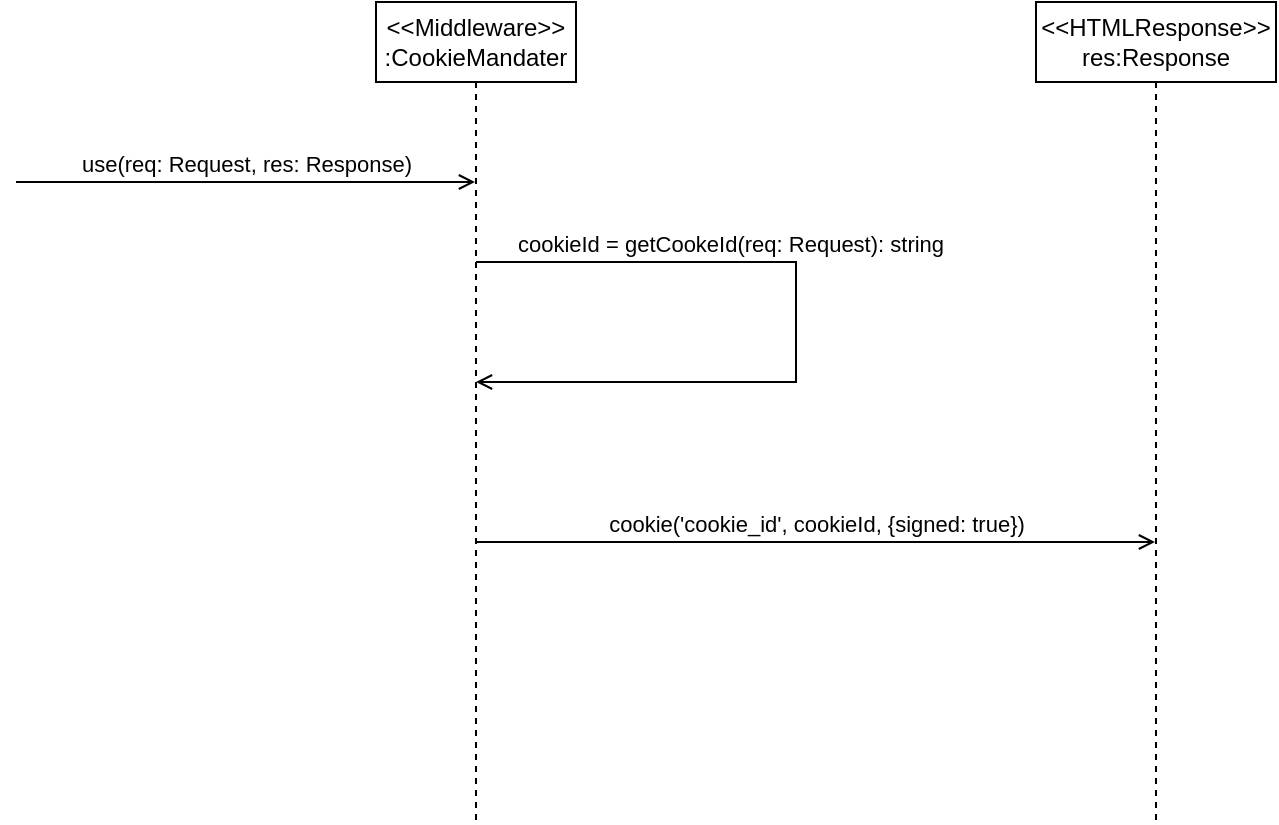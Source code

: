 <mxfile version="23.1.2" type="device">
  <diagram name="Page-1" id="eWNFTODbsNEbKW2weoXc">
    <mxGraphModel dx="853" dy="420" grid="1" gridSize="10" guides="1" tooltips="1" connect="1" arrows="1" fold="1" page="1" pageScale="1" pageWidth="850" pageHeight="1100" math="0" shadow="0">
      <root>
        <mxCell id="0" />
        <mxCell id="1" parent="0" />
        <mxCell id="jf6anLaMxtP3-ds537sN-1" value="&amp;lt;&amp;lt;Middleware&amp;gt;&amp;gt;&lt;br&gt;:CookieMandater" style="shape=umlLifeline;perimeter=lifelinePerimeter;whiteSpace=wrap;html=1;container=1;dropTarget=0;collapsible=0;recursiveResize=0;outlineConnect=0;portConstraint=eastwest;newEdgeStyle={&quot;edgeStyle&quot;:&quot;elbowEdgeStyle&quot;,&quot;elbow&quot;:&quot;vertical&quot;,&quot;curved&quot;:0,&quot;rounded&quot;:0};" vertex="1" parent="1">
          <mxGeometry x="260" y="40" width="100" height="410" as="geometry" />
        </mxCell>
        <mxCell id="jf6anLaMxtP3-ds537sN-3" value="use(req: Request, res: Response)" style="html=1;verticalAlign=bottom;labelBackgroundColor=none;endArrow=open;endFill=0;rounded=0;" edge="1" parent="1" target="jf6anLaMxtP3-ds537sN-1">
          <mxGeometry width="160" relative="1" as="geometry">
            <mxPoint x="80" y="130" as="sourcePoint" />
            <mxPoint x="260" y="130" as="targetPoint" />
          </mxGeometry>
        </mxCell>
        <mxCell id="jf6anLaMxtP3-ds537sN-4" value="cookieId = getCookeId(req: Request): string" style="html=1;verticalAlign=bottom;labelBackgroundColor=none;endArrow=open;endFill=0;rounded=0;" edge="1" parent="1" source="jf6anLaMxtP3-ds537sN-1" target="jf6anLaMxtP3-ds537sN-1">
          <mxGeometry x="-0.332" width="160" relative="1" as="geometry">
            <mxPoint x="335" y="160" as="sourcePoint" />
            <mxPoint x="495" y="160" as="targetPoint" />
            <Array as="points">
              <mxPoint x="470" y="170" />
              <mxPoint x="470" y="230" />
            </Array>
            <mxPoint as="offset" />
          </mxGeometry>
        </mxCell>
        <mxCell id="jf6anLaMxtP3-ds537sN-6" value="&amp;lt;&amp;lt;HTMLResponse&amp;gt;&amp;gt;&lt;br&gt;res:Response" style="shape=umlLifeline;perimeter=lifelinePerimeter;whiteSpace=wrap;html=1;container=1;dropTarget=0;collapsible=0;recursiveResize=0;outlineConnect=0;portConstraint=eastwest;newEdgeStyle={&quot;edgeStyle&quot;:&quot;elbowEdgeStyle&quot;,&quot;elbow&quot;:&quot;vertical&quot;,&quot;curved&quot;:0,&quot;rounded&quot;:0};" vertex="1" parent="1">
          <mxGeometry x="590" y="40" width="120" height="410" as="geometry" />
        </mxCell>
        <mxCell id="jf6anLaMxtP3-ds537sN-7" value="cookie(&#39;cookie_id&#39;, cookieId, {signed: true})" style="html=1;verticalAlign=bottom;labelBackgroundColor=none;endArrow=open;endFill=0;rounded=0;" edge="1" parent="1" source="jf6anLaMxtP3-ds537sN-1" target="jf6anLaMxtP3-ds537sN-6">
          <mxGeometry width="160" relative="1" as="geometry">
            <mxPoint x="330" y="310" as="sourcePoint" />
            <mxPoint x="490" y="310" as="targetPoint" />
            <Array as="points">
              <mxPoint x="430" y="310" />
            </Array>
          </mxGeometry>
        </mxCell>
      </root>
    </mxGraphModel>
  </diagram>
</mxfile>
